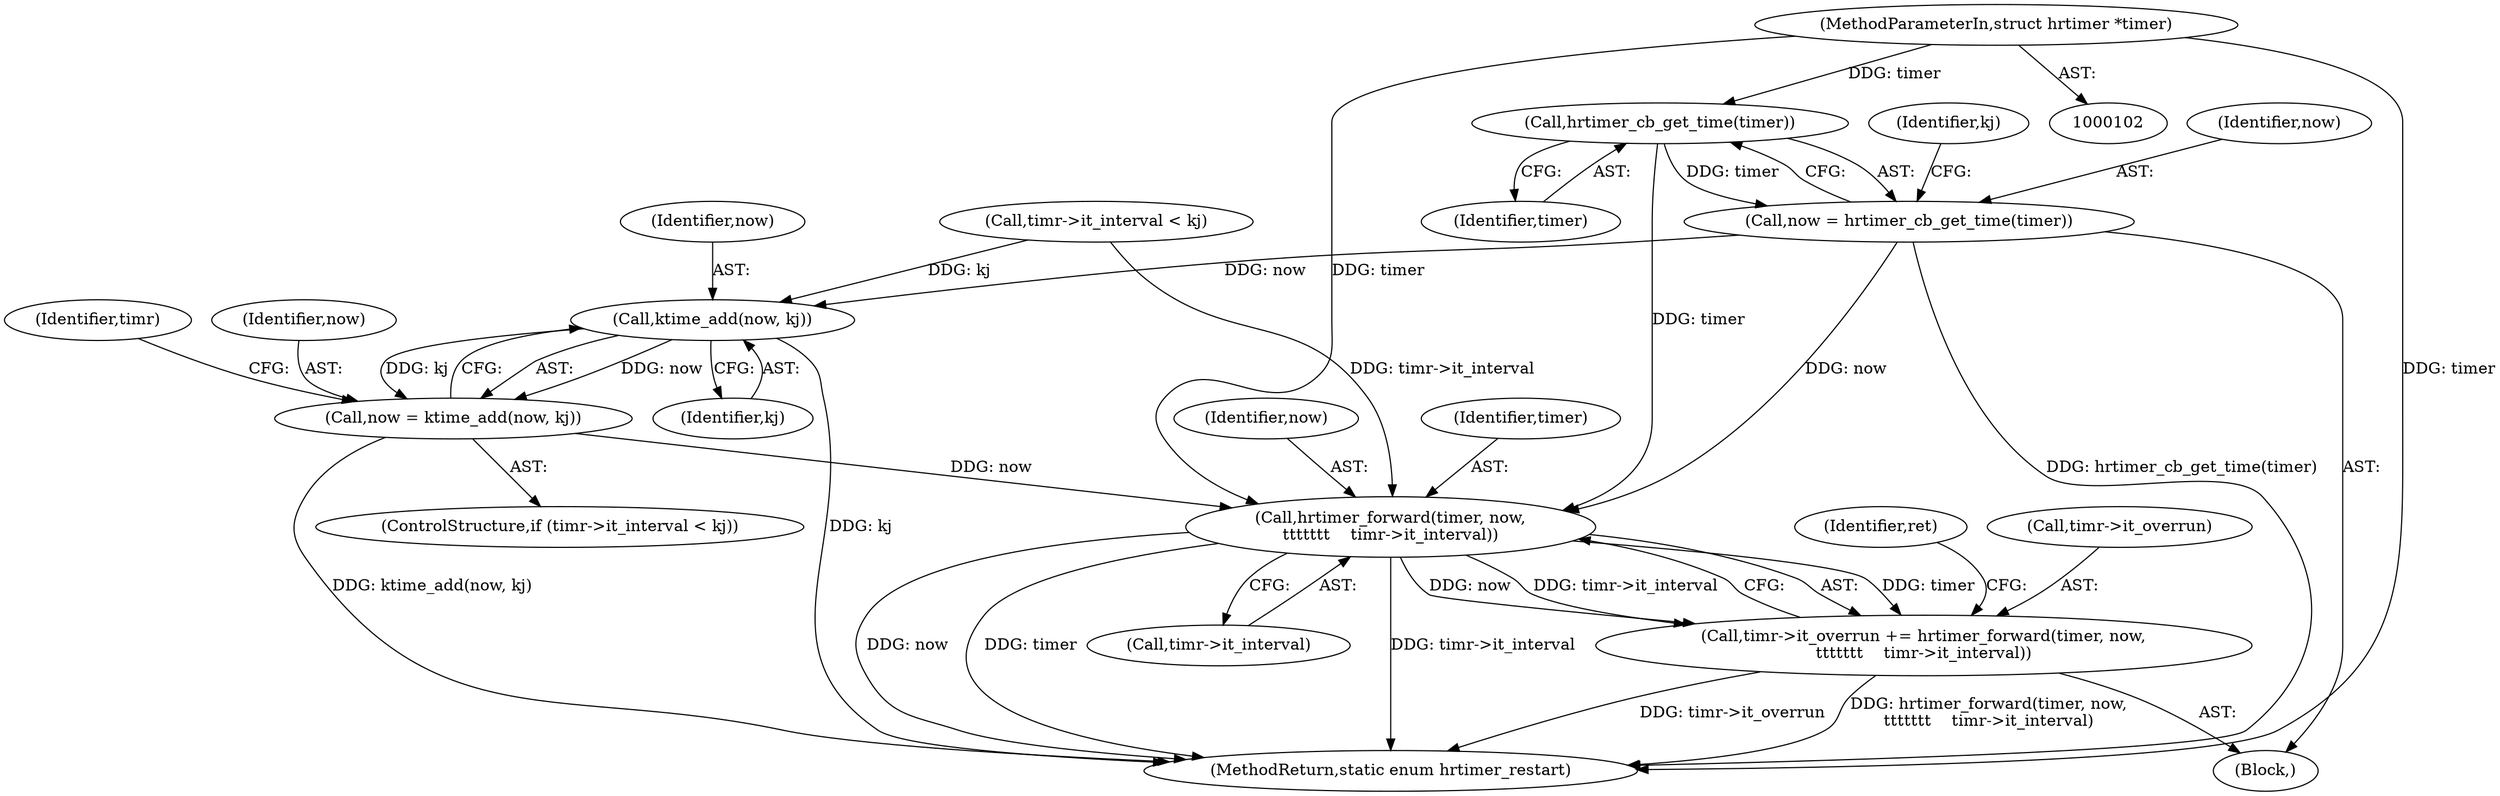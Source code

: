 digraph "0_linux_78c9c4dfbf8c04883941445a195276bb4bb92c76_4@pointer" {
"1000153" [label="(Call,hrtimer_cb_get_time(timer))"];
"1000103" [label="(MethodParameterIn,struct hrtimer *timer)"];
"1000151" [label="(Call,now = hrtimer_cb_get_time(timer))"];
"1000170" [label="(Call,ktime_add(now, kj))"];
"1000168" [label="(Call,now = ktime_add(now, kj))"];
"1000177" [label="(Call,hrtimer_forward(timer, now,\n\t\t\t\t\t\t\t    timr->it_interval))"];
"1000173" [label="(Call,timr->it_overrun += hrtimer_forward(timer, now,\n\t\t\t\t\t\t\t    timr->it_interval))"];
"1000149" [label="(Block,)"];
"1000170" [label="(Call,ktime_add(now, kj))"];
"1000175" [label="(Identifier,timr)"];
"1000200" [label="(MethodReturn,static enum hrtimer_restart)"];
"1000158" [label="(Identifier,kj)"];
"1000163" [label="(Call,timr->it_interval < kj)"];
"1000169" [label="(Identifier,now)"];
"1000172" [label="(Identifier,kj)"];
"1000162" [label="(ControlStructure,if (timr->it_interval < kj))"];
"1000103" [label="(MethodParameterIn,struct hrtimer *timer)"];
"1000180" [label="(Call,timr->it_interval)"];
"1000171" [label="(Identifier,now)"];
"1000173" [label="(Call,timr->it_overrun += hrtimer_forward(timer, now,\n\t\t\t\t\t\t\t    timr->it_interval))"];
"1000153" [label="(Call,hrtimer_cb_get_time(timer))"];
"1000174" [label="(Call,timr->it_overrun)"];
"1000168" [label="(Call,now = ktime_add(now, kj))"];
"1000184" [label="(Identifier,ret)"];
"1000152" [label="(Identifier,now)"];
"1000177" [label="(Call,hrtimer_forward(timer, now,\n\t\t\t\t\t\t\t    timr->it_interval))"];
"1000178" [label="(Identifier,timer)"];
"1000179" [label="(Identifier,now)"];
"1000154" [label="(Identifier,timer)"];
"1000151" [label="(Call,now = hrtimer_cb_get_time(timer))"];
"1000153" -> "1000151"  [label="AST: "];
"1000153" -> "1000154"  [label="CFG: "];
"1000154" -> "1000153"  [label="AST: "];
"1000151" -> "1000153"  [label="CFG: "];
"1000153" -> "1000151"  [label="DDG: timer"];
"1000103" -> "1000153"  [label="DDG: timer"];
"1000153" -> "1000177"  [label="DDG: timer"];
"1000103" -> "1000102"  [label="AST: "];
"1000103" -> "1000200"  [label="DDG: timer"];
"1000103" -> "1000177"  [label="DDG: timer"];
"1000151" -> "1000149"  [label="AST: "];
"1000152" -> "1000151"  [label="AST: "];
"1000158" -> "1000151"  [label="CFG: "];
"1000151" -> "1000200"  [label="DDG: hrtimer_cb_get_time(timer)"];
"1000151" -> "1000170"  [label="DDG: now"];
"1000151" -> "1000177"  [label="DDG: now"];
"1000170" -> "1000168"  [label="AST: "];
"1000170" -> "1000172"  [label="CFG: "];
"1000171" -> "1000170"  [label="AST: "];
"1000172" -> "1000170"  [label="AST: "];
"1000168" -> "1000170"  [label="CFG: "];
"1000170" -> "1000200"  [label="DDG: kj"];
"1000170" -> "1000168"  [label="DDG: now"];
"1000170" -> "1000168"  [label="DDG: kj"];
"1000163" -> "1000170"  [label="DDG: kj"];
"1000168" -> "1000162"  [label="AST: "];
"1000169" -> "1000168"  [label="AST: "];
"1000175" -> "1000168"  [label="CFG: "];
"1000168" -> "1000200"  [label="DDG: ktime_add(now, kj)"];
"1000168" -> "1000177"  [label="DDG: now"];
"1000177" -> "1000173"  [label="AST: "];
"1000177" -> "1000180"  [label="CFG: "];
"1000178" -> "1000177"  [label="AST: "];
"1000179" -> "1000177"  [label="AST: "];
"1000180" -> "1000177"  [label="AST: "];
"1000173" -> "1000177"  [label="CFG: "];
"1000177" -> "1000200"  [label="DDG: now"];
"1000177" -> "1000200"  [label="DDG: timer"];
"1000177" -> "1000200"  [label="DDG: timr->it_interval"];
"1000177" -> "1000173"  [label="DDG: timer"];
"1000177" -> "1000173"  [label="DDG: now"];
"1000177" -> "1000173"  [label="DDG: timr->it_interval"];
"1000163" -> "1000177"  [label="DDG: timr->it_interval"];
"1000173" -> "1000149"  [label="AST: "];
"1000174" -> "1000173"  [label="AST: "];
"1000184" -> "1000173"  [label="CFG: "];
"1000173" -> "1000200"  [label="DDG: timr->it_overrun"];
"1000173" -> "1000200"  [label="DDG: hrtimer_forward(timer, now,\n\t\t\t\t\t\t\t    timr->it_interval)"];
}
